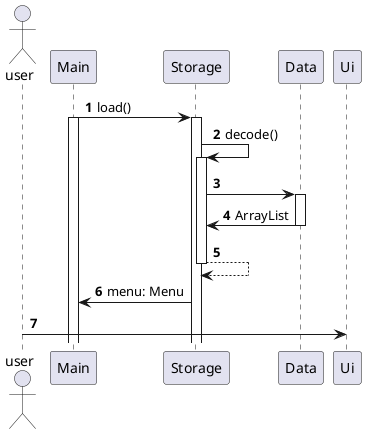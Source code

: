 @startuml
!define COMMAND class ListIngredientCommand
!define UI class Ui
!define MAIN class Main
!define STORAGE class Storage
!define DATA class Data
!define PARSER class Parser
!define COMMAND class Command

autonumber
Actor user

Main -> Storage : load()
Activate Main
Activate Storage
Storage -> Storage : decode()

Activate Storage
Storage -> Data
Activate Data
Data-> Storage : ArrayList
Deactivate Data
Return
Storage -> Main : menu: Menu

user->Ui





@enduml
